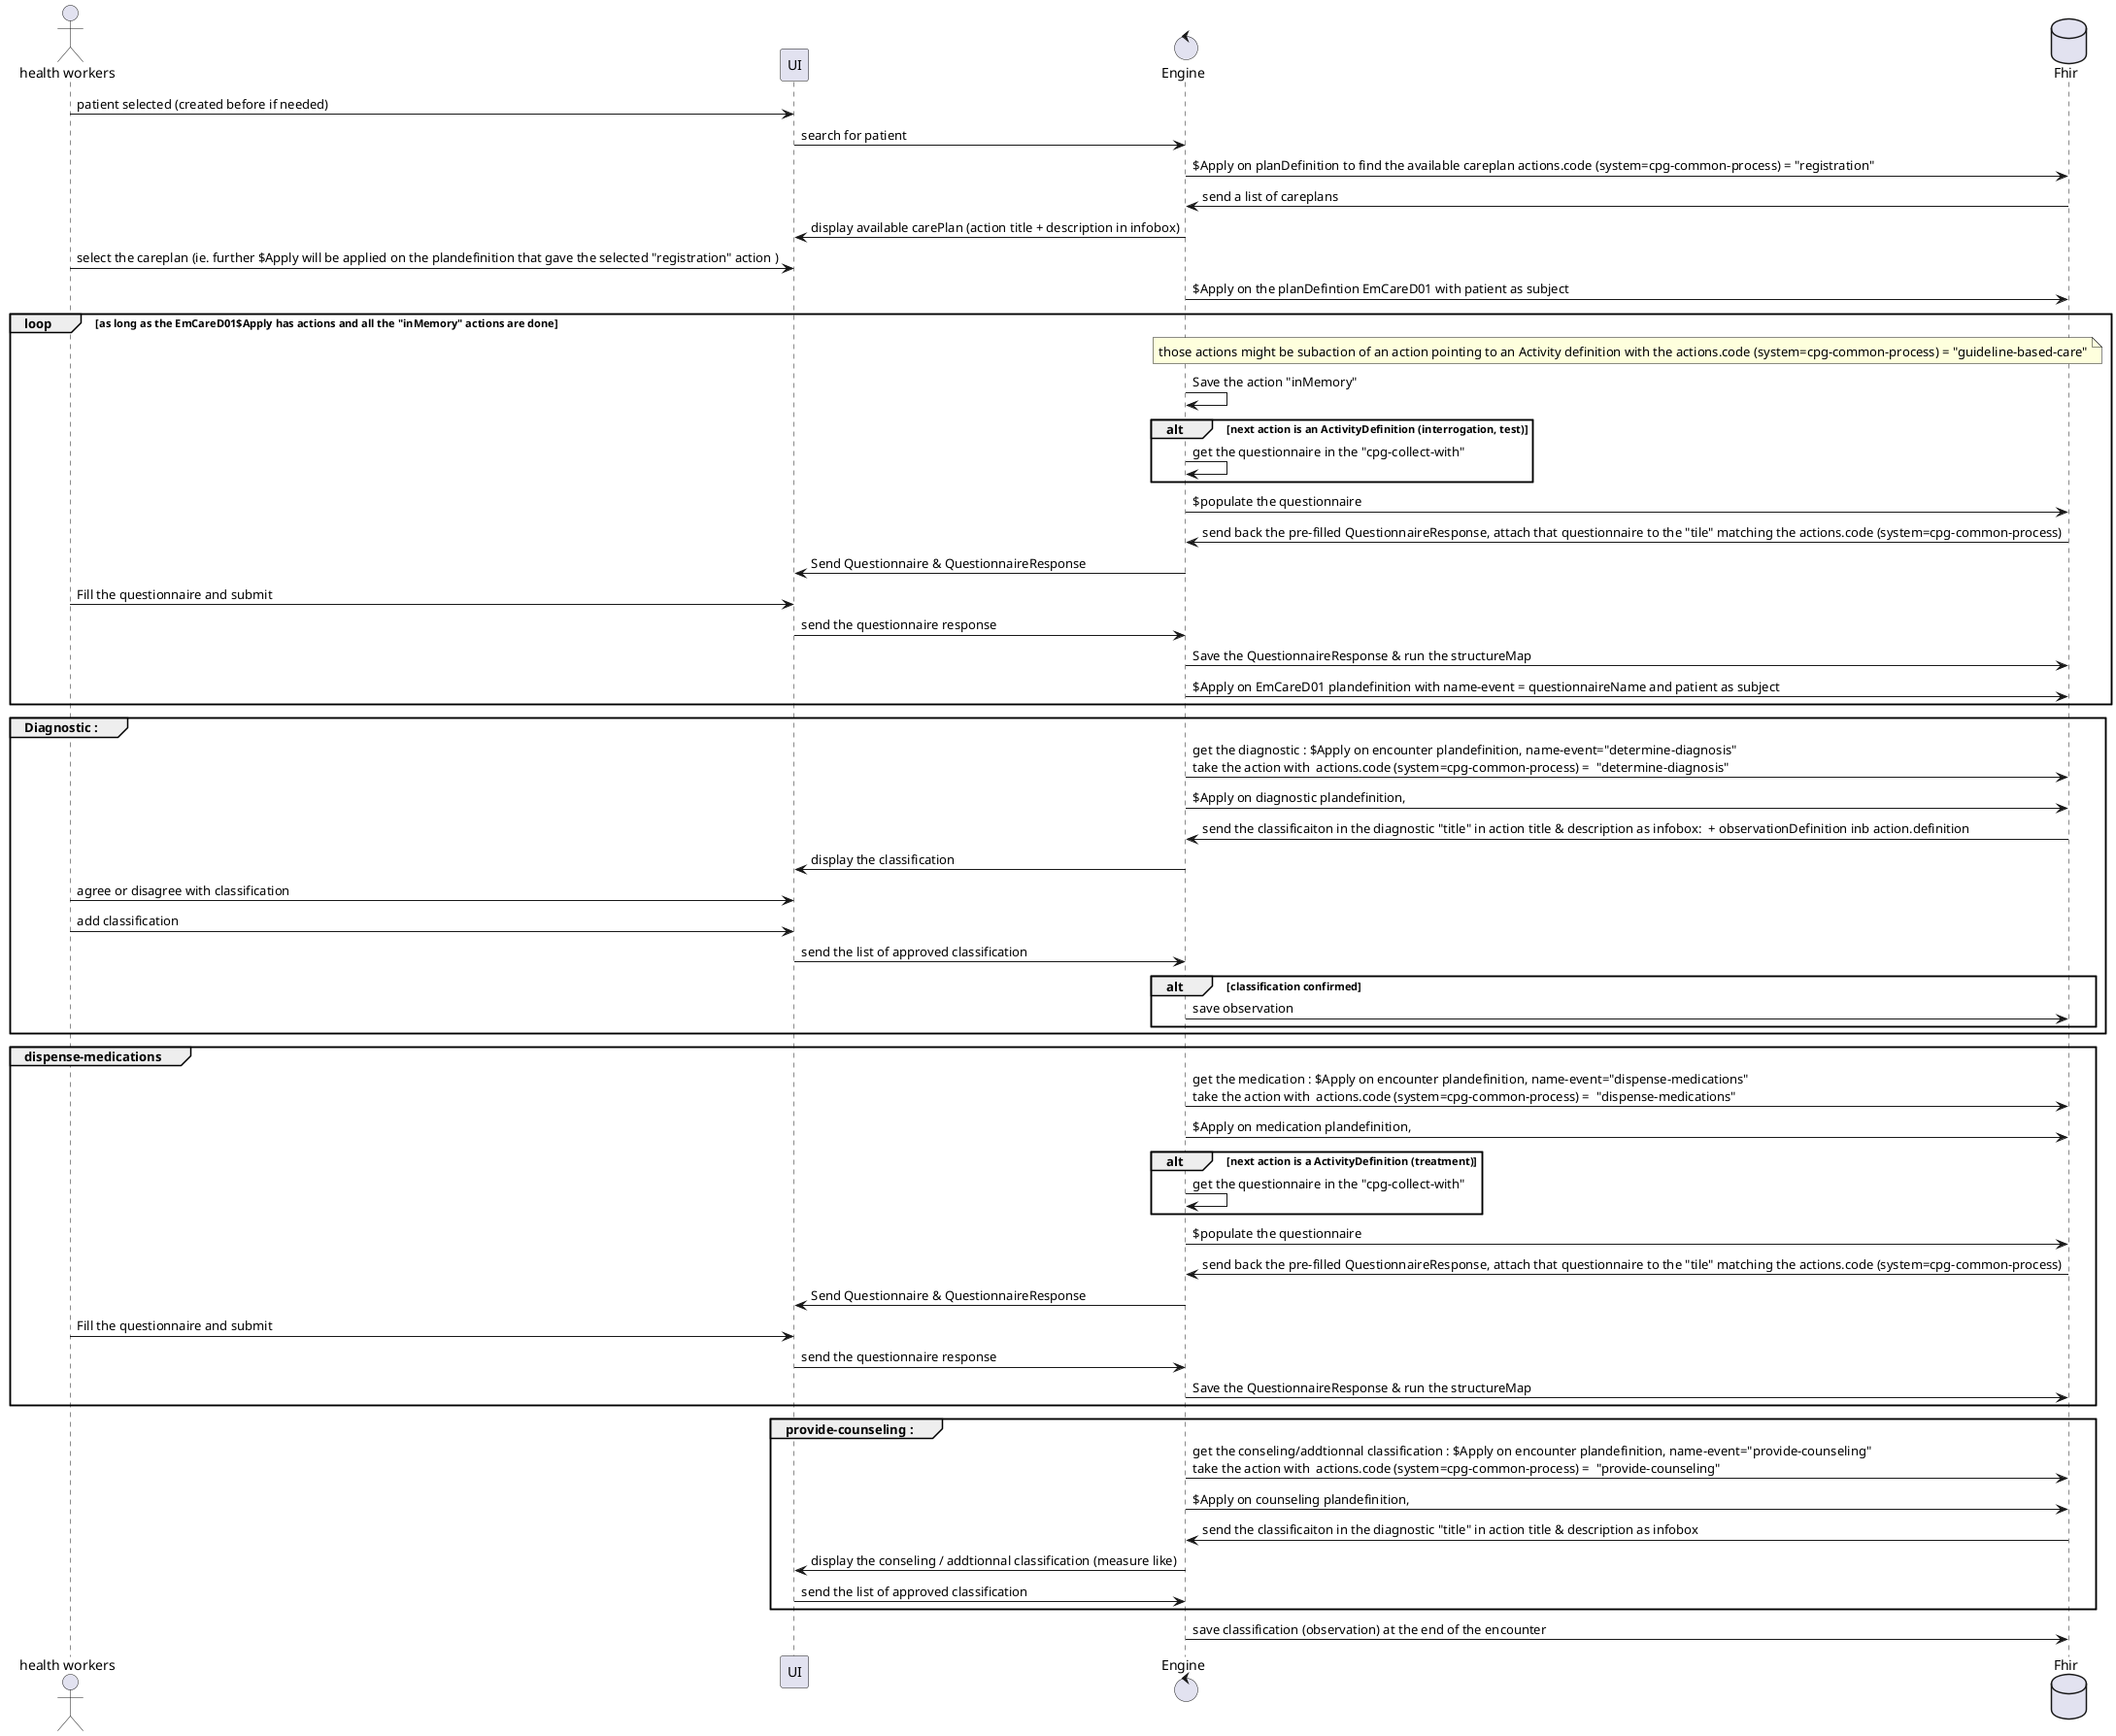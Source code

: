 @startuml

' Actors
'skinparam actorStyle awesome
'skinparam controlStyle awesome

actor HW as "health workers" 
'interface UI as "user interface"


HW -> UI : patient selected (created before if needed)

control L as "Engine"
UI -> L : search for patient
database F as "Fhir"


L->F: $Apply on planDefinition to find the available careplan actions.code (system=cpg-common-process) = "registration"
F->L: send a list of careplans
L->UI: display available carePlan (action title + description in infobox)
HW-> UI : select the careplan (ie. further $Apply will be applied on the plandefinition that gave the selected "registration" action )
L -> F : $Apply on the planDefintion EmCareD01 with patient as subject



loop  as long as the EmCareD01$Apply has actions and all the "inMemory" actions are done
note over L, F
those actions might be subaction of an action pointing to an Activity definition with the actions.code (system=cpg-common-process) = "guideline-based-care"
end note
    L->L: Save the action "inMemory"
    alt next action is an ActivityDefinition (interrogation, test)
        L->L: get the questionnaire in the "cpg-collect-with"
    end 
    L -> F : $populate the questionnaire
    F -> L : send back the pre-filled QuestionnaireResponse, attach that questionnaire to the "tile" matching the actions.code (system=cpg-common-process)
    L -> UI: Send Questionnaire & QuestionnaireResponse
    HW -> UI : Fill the questionnaire and submit
    UI -> L: send the questionnaire response
    L -> F: Save the QuestionnaireResponse & run the structureMap
    L -> F : $Apply on EmCareD01 plandefinition with name-event = questionnaireName and patient as subject
end
group  Diagnostic :
    L->F: get the diagnostic : $Apply on encounter plandefinition, name-event="determine-diagnosis" \ntake the action with  actions.code (system=cpg-common-process) =  "determine-diagnosis"
    L -> F : $Apply on diagnostic plandefinition,  
    F -> L: send the classificaiton in the diagnostic "title" in action title & description as infobox:  + observationDefinition inb action.definition

    L->UI:  display the classification
    HW->UI: agree or disagree with classification
    HW->UI: add classification
    UI -> L: send the list of approved classification
    alt classification confirmed
        L -> F : save observation 
    end
end
group dispense-medications	
    L->F: get the medication : $Apply on encounter plandefinition, name-event="dispense-medications" \ntake the action with  actions.code (system=cpg-common-process) =  "dispense-medications"
    L -> F : $Apply on medication plandefinition, 
    alt next action is a ActivityDefinition (treatment)
        L->L: get the questionnaire in the "cpg-collect-with"
    end 
    L -> F : $populate the questionnaire
    F -> L : send back the pre-filled QuestionnaireResponse, attach that questionnaire to the "tile" matching the actions.code (system=cpg-common-process)
    L -> UI: Send Questionnaire & QuestionnaireResponse
    HW -> UI : Fill the questionnaire and submit
    UI -> L: send the questionnaire response
    L -> F: Save the QuestionnaireResponse & run the structureMap
end

group  provide-counseling :
    L->F: get the conseling/addtionnal classification : $Apply on encounter plandefinition, name-event="provide-counseling" \ntake the action with  actions.code (system=cpg-common-process) =  "provide-counseling"
    L -> F : $Apply on counseling plandefinition,  
    F -> L: send the classificaiton in the diagnostic "title" in action title & description as infobox
    L->UI:  display the conseling / addtionnal classification (measure like)
    UI -> L: send the list of approved classification
end



L->F: save classification (observation) at the end of the encounter








@enduml

